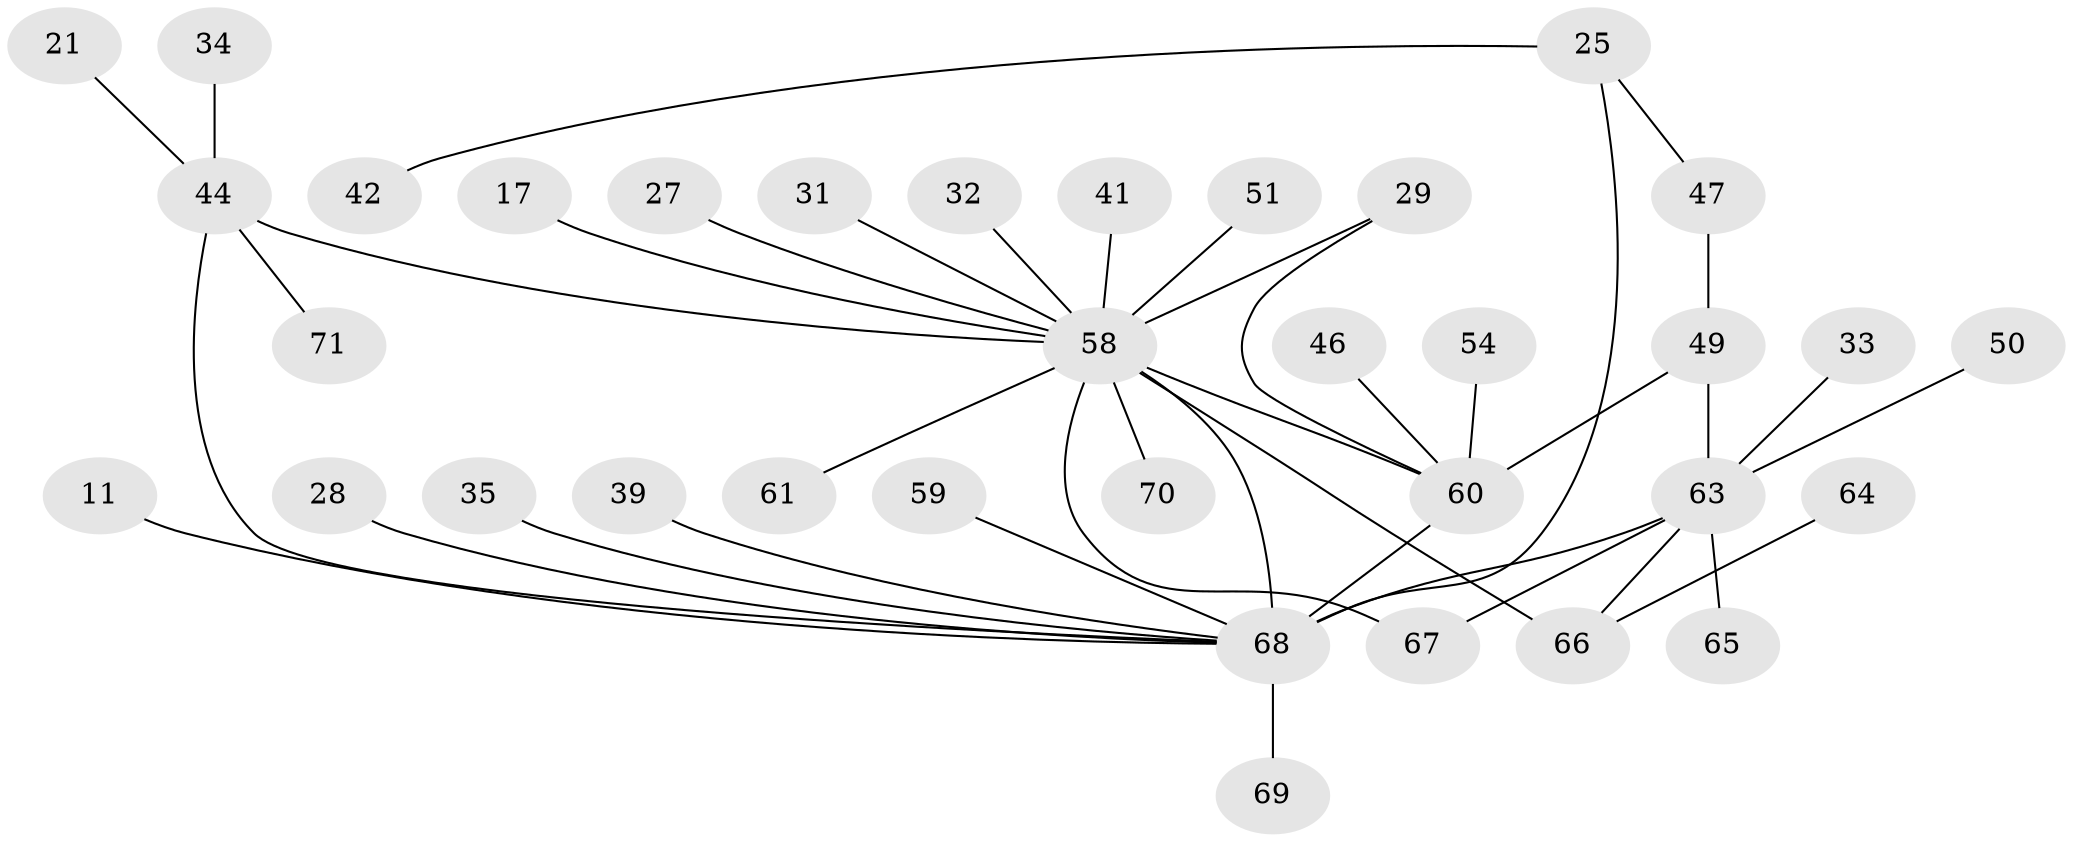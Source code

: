 // original degree distribution, {11: 0.014084507042253521, 12: 0.04225352112676056, 7: 0.028169014084507043, 5: 0.056338028169014086, 10: 0.028169014084507043, 4: 0.07042253521126761, 1: 0.36619718309859156, 3: 0.04225352112676056, 6: 0.08450704225352113, 2: 0.2676056338028169}
// Generated by graph-tools (version 1.1) at 2025/48/03/09/25 04:48:33]
// undirected, 35 vertices, 41 edges
graph export_dot {
graph [start="1"]
  node [color=gray90,style=filled];
  11;
  17;
  21;
  25 [super="+16"];
  27;
  28;
  29 [super="+19+15"];
  31;
  32;
  33;
  34;
  35;
  39;
  41;
  42;
  44 [super="+40"];
  46;
  47;
  49 [super="+23"];
  50;
  51;
  54;
  58 [super="+8+38+12+14"];
  59;
  60 [super="+1+57"];
  61;
  63 [super="+26+30"];
  64;
  65;
  66 [super="+56+36"];
  67 [super="+20+62"];
  68 [super="+55+18"];
  69;
  70;
  71 [super="+43"];
  11 -- 68;
  17 -- 58;
  21 -- 44;
  25 -- 42;
  25 -- 47;
  25 -- 68 [weight=4];
  27 -- 58;
  28 -- 68;
  29 -- 60 [weight=2];
  29 -- 58 [weight=3];
  31 -- 58;
  32 -- 58;
  33 -- 63;
  34 -- 44 [weight=2];
  35 -- 68;
  39 -- 68 [weight=2];
  41 -- 58;
  44 -- 58 [weight=3];
  44 -- 68 [weight=4];
  44 -- 71;
  46 -- 60;
  47 -- 49;
  49 -- 60 [weight=2];
  49 -- 63 [weight=2];
  50 -- 63;
  51 -- 58;
  54 -- 60;
  58 -- 66 [weight=5];
  58 -- 61;
  58 -- 60;
  58 -- 67 [weight=3];
  58 -- 68 [weight=7];
  58 -- 70;
  59 -- 68;
  60 -- 68 [weight=9];
  63 -- 68 [weight=3];
  63 -- 65;
  63 -- 66;
  63 -- 67;
  64 -- 66;
  68 -- 69;
}
